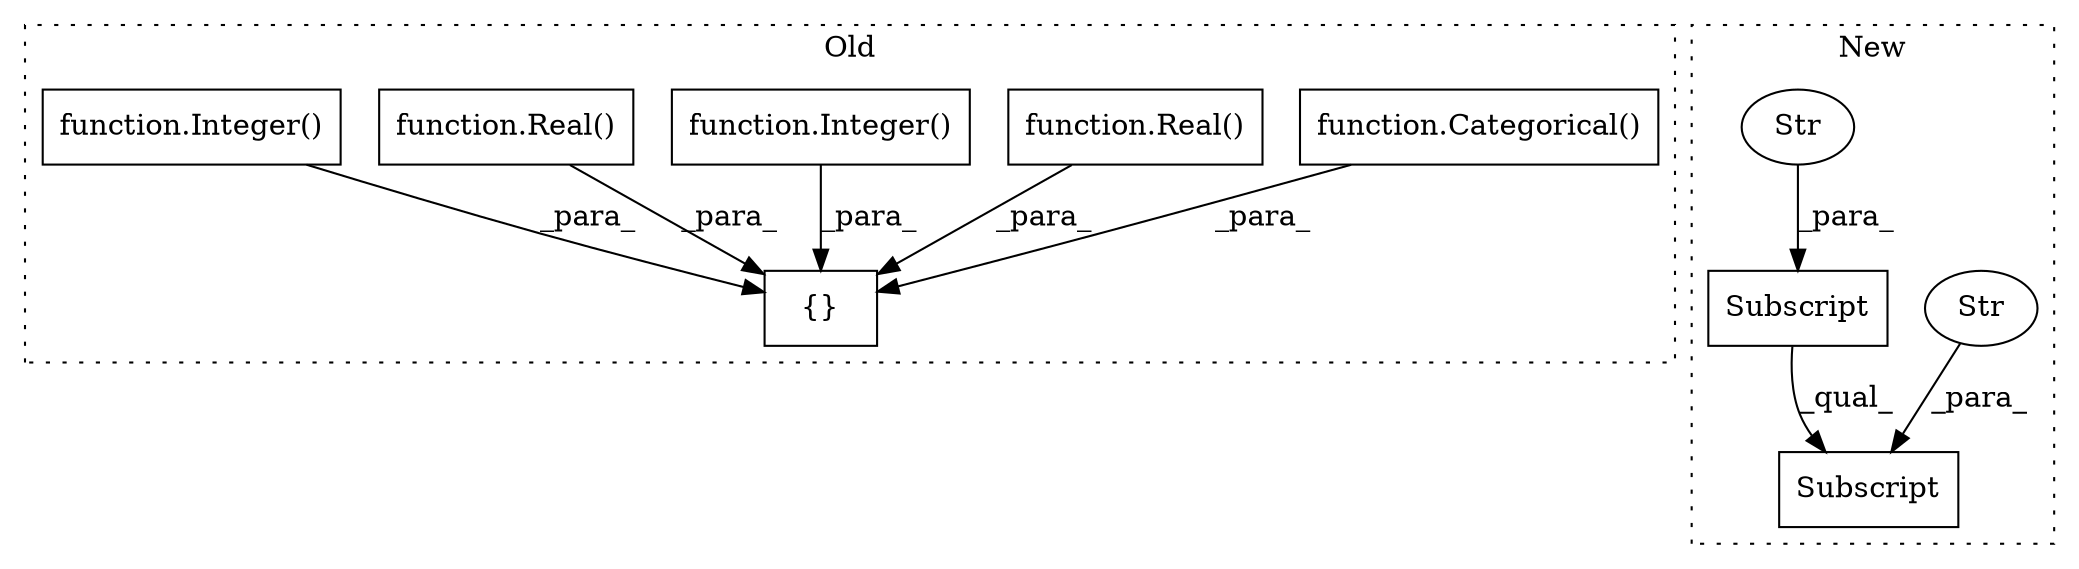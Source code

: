 digraph G {
subgraph cluster0 {
1 [label="function.Categorical()" a="75" s="11059" l="175" shape="box"];
5 [label="{}" a="59" s="9980,11234" l="70,0" shape="box"];
7 [label="function.Real()" a="75" s="10520" l="75" shape="box"];
8 [label="function.Integer()" a="75" s="10050" l="76" shape="box"];
9 [label="function.Real()" a="75" s="10374" l="73" shape="box"];
10 [label="function.Integer()" a="75" s="10861" l="77" shape="box"];
label = "Old";
style="dotted";
}
subgraph cluster1 {
2 [label="Subscript" a="63" s="8661,0" l="48,0" shape="box"];
3 [label="Str" a="66" s="8704" l="4" shape="ellipse"];
4 [label="Subscript" a="63" s="8661,0" l="42,0" shape="box"];
6 [label="Str" a="66" s="8683" l="19" shape="ellipse"];
label = "New";
style="dotted";
}
1 -> 5 [label="_para_"];
3 -> 2 [label="_para_"];
4 -> 2 [label="_qual_"];
6 -> 4 [label="_para_"];
7 -> 5 [label="_para_"];
8 -> 5 [label="_para_"];
9 -> 5 [label="_para_"];
10 -> 5 [label="_para_"];
}